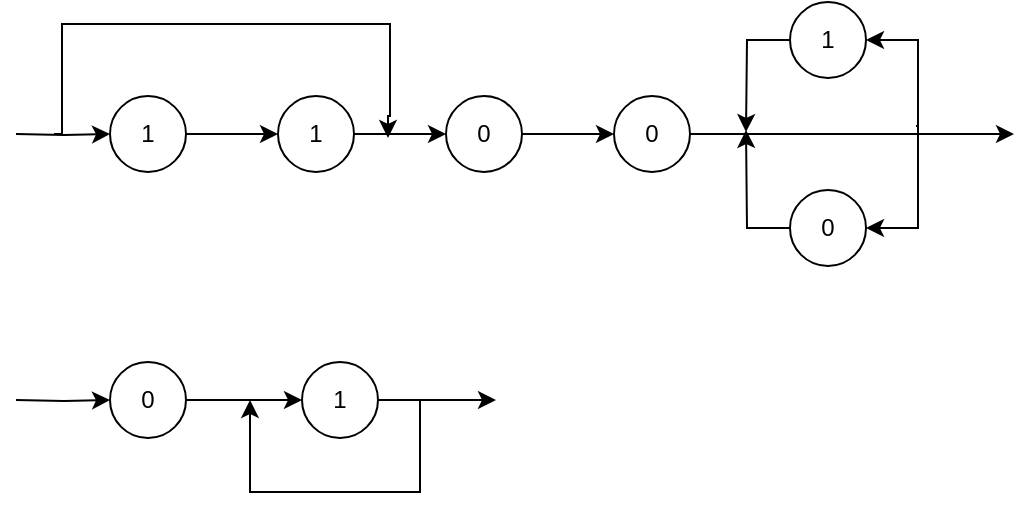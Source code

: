 <mxfile version="26.0.6" pages="2">
  <diagram id="XNInbXK33meSWgX7OLv_" name="Seite-1">
    <mxGraphModel grid="0" page="1" gridSize="10" guides="1" tooltips="1" connect="1" arrows="1" fold="1" pageScale="1" pageWidth="827" pageHeight="1169" math="0" shadow="0">
      <root>
        <mxCell id="0" />
        <mxCell id="1" parent="0" />
        <mxCell id="rYEEOcifHWdifdd_a8T--3" value="" style="edgeStyle=orthogonalEdgeStyle;rounded=0;orthogonalLoop=1;jettySize=auto;html=1;" parent="1" source="rYEEOcifHWdifdd_a8T--1" target="rYEEOcifHWdifdd_a8T--2" edge="1">
          <mxGeometry relative="1" as="geometry" />
        </mxCell>
        <mxCell id="rYEEOcifHWdifdd_a8T--17" value="" style="edgeStyle=orthogonalEdgeStyle;rounded=0;orthogonalLoop=1;jettySize=auto;html=1;" parent="1" edge="1">
          <mxGeometry relative="1" as="geometry">
            <mxPoint x="103" y="147" as="sourcePoint" />
            <mxPoint x="270" y="149" as="targetPoint" />
            <Array as="points">
              <mxPoint x="107" y="147" />
              <mxPoint x="107" y="92" />
              <mxPoint x="271" y="92" />
              <mxPoint x="271" y="138" />
              <mxPoint x="270" y="138" />
            </Array>
          </mxGeometry>
        </mxCell>
        <mxCell id="rYEEOcifHWdifdd_a8T--1" value="1" style="ellipse;whiteSpace=wrap;html=1;aspect=fixed;" parent="1" vertex="1">
          <mxGeometry x="131" y="128" width="38" height="38" as="geometry" />
        </mxCell>
        <mxCell id="rYEEOcifHWdifdd_a8T--5" value="" style="edgeStyle=orthogonalEdgeStyle;rounded=0;orthogonalLoop=1;jettySize=auto;html=1;" parent="1" source="rYEEOcifHWdifdd_a8T--2" target="rYEEOcifHWdifdd_a8T--4" edge="1">
          <mxGeometry relative="1" as="geometry" />
        </mxCell>
        <mxCell id="rYEEOcifHWdifdd_a8T--2" value="1" style="ellipse;whiteSpace=wrap;html=1;aspect=fixed;" parent="1" vertex="1">
          <mxGeometry x="215" y="128" width="38" height="38" as="geometry" />
        </mxCell>
        <mxCell id="rYEEOcifHWdifdd_a8T--7" value="" style="edgeStyle=orthogonalEdgeStyle;rounded=0;orthogonalLoop=1;jettySize=auto;html=1;" parent="1" source="rYEEOcifHWdifdd_a8T--4" target="rYEEOcifHWdifdd_a8T--6" edge="1">
          <mxGeometry relative="1" as="geometry" />
        </mxCell>
        <mxCell id="rYEEOcifHWdifdd_a8T--4" value="0" style="ellipse;whiteSpace=wrap;html=1;aspect=fixed;" parent="1" vertex="1">
          <mxGeometry x="299" y="128" width="38" height="38" as="geometry" />
        </mxCell>
        <mxCell id="rYEEOcifHWdifdd_a8T--6" value="0" style="ellipse;whiteSpace=wrap;html=1;aspect=fixed;" parent="1" vertex="1">
          <mxGeometry x="383" y="128" width="38" height="38" as="geometry" />
        </mxCell>
        <mxCell id="rYEEOcifHWdifdd_a8T--8" value="" style="edgeStyle=orthogonalEdgeStyle;rounded=0;orthogonalLoop=1;jettySize=auto;html=1;exitX=1;exitY=0.5;exitDx=0;exitDy=0;" parent="1" source="rYEEOcifHWdifdd_a8T--6" edge="1">
          <mxGeometry relative="1" as="geometry">
            <mxPoint x="347" y="157" as="sourcePoint" />
            <mxPoint x="583" y="147" as="targetPoint" />
          </mxGeometry>
        </mxCell>
        <mxCell id="rYEEOcifHWdifdd_a8T--9" value="1" style="ellipse;whiteSpace=wrap;html=1;aspect=fixed;" parent="1" vertex="1">
          <mxGeometry x="471" y="81" width="38" height="38" as="geometry" />
        </mxCell>
        <mxCell id="rYEEOcifHWdifdd_a8T--10" value="" style="edgeStyle=orthogonalEdgeStyle;rounded=0;orthogonalLoop=1;jettySize=auto;html=1;entryX=1;entryY=0.5;entryDx=0;entryDy=0;" parent="1" target="rYEEOcifHWdifdd_a8T--9" edge="1">
          <mxGeometry relative="1" as="geometry">
            <mxPoint x="535" y="148" as="sourcePoint" />
            <mxPoint x="393" y="157" as="targetPoint" />
            <Array as="points">
              <mxPoint x="535" y="145" />
              <mxPoint x="535" y="100" />
            </Array>
          </mxGeometry>
        </mxCell>
        <mxCell id="rYEEOcifHWdifdd_a8T--11" value="" style="edgeStyle=orthogonalEdgeStyle;rounded=0;orthogonalLoop=1;jettySize=auto;html=1;exitX=0;exitY=0.5;exitDx=0;exitDy=0;" parent="1" source="rYEEOcifHWdifdd_a8T--9" edge="1">
          <mxGeometry relative="1" as="geometry">
            <mxPoint x="545" y="158" as="sourcePoint" />
            <mxPoint x="449" y="146" as="targetPoint" />
          </mxGeometry>
        </mxCell>
        <mxCell id="rYEEOcifHWdifdd_a8T--14" value="" style="edgeStyle=orthogonalEdgeStyle;rounded=0;orthogonalLoop=1;jettySize=auto;html=1;" parent="1" source="rYEEOcifHWdifdd_a8T--12" edge="1">
          <mxGeometry relative="1" as="geometry">
            <mxPoint x="449" y="145" as="targetPoint" />
          </mxGeometry>
        </mxCell>
        <mxCell id="rYEEOcifHWdifdd_a8T--12" value="0" style="ellipse;whiteSpace=wrap;html=1;aspect=fixed;" parent="1" vertex="1">
          <mxGeometry x="471" y="175" width="38" height="38" as="geometry" />
        </mxCell>
        <mxCell id="rYEEOcifHWdifdd_a8T--13" value="" style="edgeStyle=orthogonalEdgeStyle;rounded=0;orthogonalLoop=1;jettySize=auto;html=1;entryX=1;entryY=0.5;entryDx=0;entryDy=0;" parent="1" target="rYEEOcifHWdifdd_a8T--12" edge="1">
          <mxGeometry relative="1" as="geometry">
            <mxPoint x="534" y="143" as="sourcePoint" />
            <mxPoint x="519.0" y="110" as="targetPoint" />
            <Array as="points">
              <mxPoint x="535" y="143" />
              <mxPoint x="535" y="194" />
            </Array>
          </mxGeometry>
        </mxCell>
        <mxCell id="rYEEOcifHWdifdd_a8T--15" value="" style="edgeStyle=orthogonalEdgeStyle;rounded=0;orthogonalLoop=1;jettySize=auto;html=1;entryX=0;entryY=0.5;entryDx=0;entryDy=0;" parent="1" target="rYEEOcifHWdifdd_a8T--1" edge="1">
          <mxGeometry relative="1" as="geometry">
            <mxPoint x="84" y="147" as="sourcePoint" />
            <mxPoint x="225" y="157" as="targetPoint" />
          </mxGeometry>
        </mxCell>
        <mxCell id="rYEEOcifHWdifdd_a8T--21" value="" style="edgeStyle=orthogonalEdgeStyle;rounded=0;orthogonalLoop=1;jettySize=auto;html=1;" parent="1" source="rYEEOcifHWdifdd_a8T--18" target="rYEEOcifHWdifdd_a8T--20" edge="1">
          <mxGeometry relative="1" as="geometry" />
        </mxCell>
        <mxCell id="rYEEOcifHWdifdd_a8T--18" value="0" style="ellipse;whiteSpace=wrap;html=1;aspect=fixed;" parent="1" vertex="1">
          <mxGeometry x="131" y="261" width="38" height="38" as="geometry" />
        </mxCell>
        <mxCell id="rYEEOcifHWdifdd_a8T--19" value="" style="edgeStyle=orthogonalEdgeStyle;rounded=0;orthogonalLoop=1;jettySize=auto;html=1;entryX=0;entryY=0.5;entryDx=0;entryDy=0;" parent="1" target="rYEEOcifHWdifdd_a8T--18" edge="1">
          <mxGeometry relative="1" as="geometry">
            <mxPoint x="84.0" y="280" as="sourcePoint" />
            <mxPoint x="225" y="290" as="targetPoint" />
          </mxGeometry>
        </mxCell>
        <mxCell id="rYEEOcifHWdifdd_a8T--23" value="" style="edgeStyle=orthogonalEdgeStyle;rounded=0;orthogonalLoop=1;jettySize=auto;html=1;" parent="1" source="rYEEOcifHWdifdd_a8T--20" edge="1">
          <mxGeometry relative="1" as="geometry">
            <mxPoint x="324" y="280" as="targetPoint" />
          </mxGeometry>
        </mxCell>
        <mxCell id="rYEEOcifHWdifdd_a8T--20" value="1" style="ellipse;whiteSpace=wrap;html=1;aspect=fixed;" parent="1" vertex="1">
          <mxGeometry x="227" y="261" width="38" height="38" as="geometry" />
        </mxCell>
        <mxCell id="rYEEOcifHWdifdd_a8T--24" value="" style="edgeStyle=orthogonalEdgeStyle;rounded=0;orthogonalLoop=1;jettySize=auto;html=1;" parent="1" edge="1">
          <mxGeometry relative="1" as="geometry">
            <mxPoint x="286" y="280" as="sourcePoint" />
            <mxPoint x="201" y="280" as="targetPoint" />
            <Array as="points">
              <mxPoint x="286" y="326" />
              <mxPoint x="201" y="326" />
            </Array>
          </mxGeometry>
        </mxCell>
      </root>
    </mxGraphModel>
  </diagram>
  <diagram id="_MzgADhfMCUVEAkPY_IU" name="Seite-2">
    <mxGraphModel dx="662" dy="416" grid="0" gridSize="10" guides="1" tooltips="1" connect="1" arrows="1" fold="1" page="1" pageScale="1" pageWidth="827" pageHeight="1169" math="0" shadow="0">
      <root>
        <mxCell id="0" />
        <mxCell id="1" parent="0" />
        <mxCell id="rnsz1btuV4CLRRatDjHI-7" style="rounded=0;orthogonalLoop=1;jettySize=auto;html=1;exitX=0.5;exitY=1;exitDx=0;exitDy=0;endArrow=none;endFill=0;entryX=0.5;entryY=0;entryDx=0;entryDy=0;" parent="1" source="rnsz1btuV4CLRRatDjHI-1" target="rnsz1btuV4CLRRatDjHI-2" edge="1">
          <mxGeometry relative="1" as="geometry" />
        </mxCell>
        <mxCell id="rnsz1btuV4CLRRatDjHI-9" style="rounded=0;orthogonalLoop=1;jettySize=auto;html=1;exitX=0.5;exitY=1;exitDx=0;exitDy=0;entryX=0.5;entryY=0;entryDx=0;entryDy=0;endArrow=none;endFill=0;" parent="1" source="rnsz1btuV4CLRRatDjHI-1" target="rnsz1btuV4CLRRatDjHI-4" edge="1">
          <mxGeometry relative="1" as="geometry" />
        </mxCell>
        <mxCell id="rnsz1btuV4CLRRatDjHI-10" style="rounded=0;orthogonalLoop=1;jettySize=auto;html=1;exitX=0.5;exitY=1;exitDx=0;exitDy=0;entryX=0.5;entryY=0;entryDx=0;entryDy=0;endArrow=none;endFill=0;" parent="1" source="rnsz1btuV4CLRRatDjHI-1" target="rnsz1btuV4CLRRatDjHI-5" edge="1">
          <mxGeometry relative="1" as="geometry" />
        </mxCell>
        <mxCell id="rnsz1btuV4CLRRatDjHI-1" value="kopf" style="text;html=1;align=center;verticalAlign=middle;whiteSpace=wrap;rounded=0;" parent="1" vertex="1">
          <mxGeometry x="288" y="150" width="60" height="30" as="geometry" />
        </mxCell>
        <mxCell id="rnsz1btuV4CLRRatDjHI-2" value="&#39;P1&#39;" style="text;html=1;align=center;verticalAlign=middle;whiteSpace=wrap;rounded=0;" parent="1" vertex="1">
          <mxGeometry x="192" y="218" width="60" height="30" as="geometry" />
        </mxCell>
        <mxCell id="rnsz1btuV4CLRRatDjHI-17" style="edgeStyle=orthogonalEdgeStyle;rounded=0;orthogonalLoop=1;jettySize=auto;html=1;exitX=0.5;exitY=1;exitDx=0;exitDy=0;entryX=0.5;entryY=0;entryDx=0;entryDy=0;endArrow=none;endFill=0;" parent="1" source="rnsz1btuV4CLRRatDjHI-3" target="rnsz1btuV4CLRRatDjHI-11" edge="1">
          <mxGeometry relative="1" as="geometry" />
        </mxCell>
        <mxCell id="rnsz1btuV4CLRRatDjHI-3" value="leerraum" style="text;html=1;align=center;verticalAlign=middle;whiteSpace=wrap;rounded=0;" parent="1" vertex="1">
          <mxGeometry x="252" y="218" width="60" height="30" as="geometry" />
        </mxCell>
        <mxCell id="rnsz1btuV4CLRRatDjHI-20" style="rounded=0;orthogonalLoop=1;jettySize=auto;html=1;exitX=0.5;exitY=1;exitDx=0;exitDy=0;entryX=0.5;entryY=0;entryDx=0;entryDy=0;endArrow=none;endFill=0;" parent="1" source="rnsz1btuV4CLRRatDjHI-4" target="rnsz1btuV4CLRRatDjHI-14" edge="1">
          <mxGeometry relative="1" as="geometry" />
        </mxCell>
        <mxCell id="rnsz1btuV4CLRRatDjHI-21" style="edgeStyle=orthogonalEdgeStyle;rounded=0;orthogonalLoop=1;jettySize=auto;html=1;exitX=0.5;exitY=1;exitDx=0;exitDy=0;endArrow=none;endFill=0;" parent="1" source="rnsz1btuV4CLRRatDjHI-4" target="rnsz1btuV4CLRRatDjHI-13" edge="1">
          <mxGeometry relative="1" as="geometry" />
        </mxCell>
        <mxCell id="rnsz1btuV4CLRRatDjHI-22" style="rounded=0;orthogonalLoop=1;jettySize=auto;html=1;exitX=0.5;exitY=1;exitDx=0;exitDy=0;entryX=0.5;entryY=0;entryDx=0;entryDy=0;endArrow=none;endFill=0;" parent="1" source="rnsz1btuV4CLRRatDjHI-4" target="rnsz1btuV4CLRRatDjHI-16" edge="1">
          <mxGeometry relative="1" as="geometry" />
        </mxCell>
        <mxCell id="rnsz1btuV4CLRRatDjHI-4" value="dimension" style="text;html=1;align=center;verticalAlign=middle;whiteSpace=wrap;rounded=0;" parent="1" vertex="1">
          <mxGeometry x="320" y="218" width="60" height="30" as="geometry" />
        </mxCell>
        <mxCell id="rnsz1btuV4CLRRatDjHI-19" style="edgeStyle=orthogonalEdgeStyle;rounded=0;orthogonalLoop=1;jettySize=auto;html=1;exitX=0.5;exitY=1;exitDx=0;exitDy=0;entryX=0.5;entryY=0;entryDx=0;entryDy=0;endArrow=none;endFill=0;" parent="1" source="rnsz1btuV4CLRRatDjHI-5" target="rnsz1btuV4CLRRatDjHI-12" edge="1">
          <mxGeometry relative="1" as="geometry" />
        </mxCell>
        <mxCell id="rnsz1btuV4CLRRatDjHI-5" value="leerraum" style="text;html=1;align=center;verticalAlign=middle;whiteSpace=wrap;rounded=0;" parent="1" vertex="1">
          <mxGeometry x="392" y="218" width="60" height="30" as="geometry" />
        </mxCell>
        <mxCell id="rnsz1btuV4CLRRatDjHI-8" style="rounded=0;orthogonalLoop=1;jettySize=auto;html=1;exitX=0.5;exitY=1;exitDx=0;exitDy=0;endArrow=none;endFill=0;entryX=0.5;entryY=0;entryDx=0;entryDy=0;" parent="1" source="rnsz1btuV4CLRRatDjHI-1" target="rnsz1btuV4CLRRatDjHI-3" edge="1">
          <mxGeometry relative="1" as="geometry">
            <mxPoint x="295" y="215" as="targetPoint" />
          </mxGeometry>
        </mxCell>
        <mxCell id="rnsz1btuV4CLRRatDjHI-11" value="&#39;_&#39;" style="text;html=1;align=center;verticalAlign=middle;whiteSpace=wrap;rounded=0;" parent="1" vertex="1">
          <mxGeometry x="252" y="281" width="60" height="30" as="geometry" />
        </mxCell>
        <mxCell id="rnsz1btuV4CLRRatDjHI-12" value="&#39;_&#39;" style="text;html=1;align=center;verticalAlign=middle;whiteSpace=wrap;rounded=0;" parent="1" vertex="1">
          <mxGeometry x="392" y="281" width="60" height="30" as="geometry" />
        </mxCell>
        <mxCell id="rnsz1btuV4CLRRatDjHI-30" style="edgeStyle=orthogonalEdgeStyle;rounded=0;orthogonalLoop=1;jettySize=auto;html=1;exitX=0.5;exitY=1;exitDx=0;exitDy=0;entryX=0.5;entryY=0;entryDx=0;entryDy=0;endArrow=none;endFill=0;" parent="1" source="rnsz1btuV4CLRRatDjHI-13" target="rnsz1btuV4CLRRatDjHI-23" edge="1">
          <mxGeometry relative="1" as="geometry" />
        </mxCell>
        <mxCell id="rnsz1btuV4CLRRatDjHI-13" value="leerraum" style="text;html=1;align=center;verticalAlign=middle;whiteSpace=wrap;rounded=0;" parent="1" vertex="1">
          <mxGeometry x="320" y="324" width="60" height="30" as="geometry" />
        </mxCell>
        <mxCell id="rnsz1btuV4CLRRatDjHI-26" value="" style="edgeStyle=orthogonalEdgeStyle;rounded=0;orthogonalLoop=1;jettySize=auto;html=1;endArrow=none;endFill=0;" parent="1" source="rnsz1btuV4CLRRatDjHI-14" target="rnsz1btuV4CLRRatDjHI-25" edge="1">
          <mxGeometry relative="1" as="geometry" />
        </mxCell>
        <mxCell id="rnsz1btuV4CLRRatDjHI-14" value="zahl" style="text;html=1;align=center;verticalAlign=middle;whiteSpace=wrap;rounded=0;" parent="1" vertex="1">
          <mxGeometry x="270" y="324" width="60" height="30" as="geometry" />
        </mxCell>
        <mxCell id="rnsz1btuV4CLRRatDjHI-29" value="" style="edgeStyle=orthogonalEdgeStyle;rounded=0;orthogonalLoop=1;jettySize=auto;html=1;endArrow=none;endFill=0;" parent="1" source="rnsz1btuV4CLRRatDjHI-16" target="rnsz1btuV4CLRRatDjHI-24" edge="1">
          <mxGeometry relative="1" as="geometry" />
        </mxCell>
        <mxCell id="rnsz1btuV4CLRRatDjHI-16" value="zahl" style="text;html=1;align=center;verticalAlign=middle;whiteSpace=wrap;rounded=0;" parent="1" vertex="1">
          <mxGeometry x="371" y="324" width="60" height="30" as="geometry" />
        </mxCell>
        <mxCell id="rnsz1btuV4CLRRatDjHI-23" value="&#39;_&#39;" style="text;html=1;align=center;verticalAlign=middle;whiteSpace=wrap;rounded=0;" parent="1" vertex="1">
          <mxGeometry x="320" y="389" width="60" height="30" as="geometry" />
        </mxCell>
        <mxCell id="r4aw4EVmQR6o3x0GZNLE-4" value="" style="edgeStyle=orthogonalEdgeStyle;rounded=0;orthogonalLoop=1;jettySize=auto;html=1;endArrow=none;endFill=0;" edge="1" parent="1" source="rnsz1btuV4CLRRatDjHI-24" target="r4aw4EVmQR6o3x0GZNLE-3">
          <mxGeometry relative="1" as="geometry" />
        </mxCell>
        <mxCell id="rnsz1btuV4CLRRatDjHI-24" value="ziffer" style="text;html=1;align=center;verticalAlign=middle;whiteSpace=wrap;rounded=0;" parent="1" vertex="1">
          <mxGeometry x="371" y="389" width="60" height="30" as="geometry" />
        </mxCell>
        <mxCell id="r4aw4EVmQR6o3x0GZNLE-2" value="" style="edgeStyle=orthogonalEdgeStyle;rounded=0;orthogonalLoop=1;jettySize=auto;html=1;endArrow=none;endFill=0;" edge="1" parent="1" source="rnsz1btuV4CLRRatDjHI-25" target="r4aw4EVmQR6o3x0GZNLE-1">
          <mxGeometry relative="1" as="geometry" />
        </mxCell>
        <mxCell id="rnsz1btuV4CLRRatDjHI-25" value="ziffer" style="text;html=1;align=center;verticalAlign=middle;whiteSpace=wrap;rounded=0;" parent="1" vertex="1">
          <mxGeometry x="270" y="389" width="60" height="30" as="geometry" />
        </mxCell>
        <mxCell id="r4aw4EVmQR6o3x0GZNLE-1" value="&#39;5&#39;" style="text;html=1;align=center;verticalAlign=middle;whiteSpace=wrap;rounded=0;" vertex="1" parent="1">
          <mxGeometry x="270" y="447" width="60" height="30" as="geometry" />
        </mxCell>
        <mxCell id="r4aw4EVmQR6o3x0GZNLE-3" value="&#39;4&#39;" style="text;html=1;align=center;verticalAlign=middle;whiteSpace=wrap;rounded=0;" vertex="1" parent="1">
          <mxGeometry x="371" y="447" width="60" height="30" as="geometry" />
        </mxCell>
      </root>
    </mxGraphModel>
  </diagram>
</mxfile>
